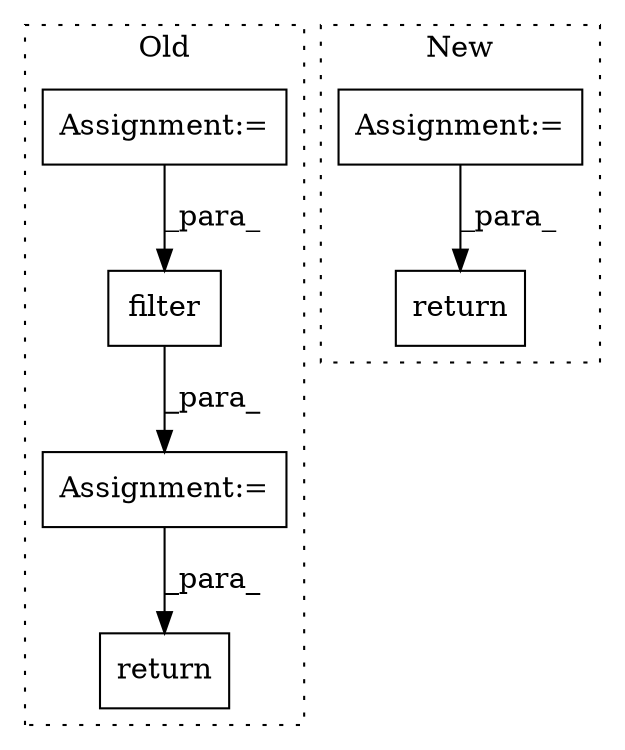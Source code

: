 digraph G {
subgraph cluster0 {
1 [label="filter" a="32" s="5780,5830" l="7,1" shape="box"];
3 [label="return" a="41" s="5977" l="12" shape="box"];
5 [label="Assignment:=" a="7" s="5761" l="1" shape="box"];
6 [label="Assignment:=" a="7" s="5689" l="51" shape="box"];
label = "Old";
style="dotted";
}
subgraph cluster1 {
2 [label="return" a="41" s="6232" l="12" shape="box"];
4 [label="Assignment:=" a="7" s="5956" l="10" shape="box"];
label = "New";
style="dotted";
}
1 -> 5 [label="_para_"];
4 -> 2 [label="_para_"];
5 -> 3 [label="_para_"];
6 -> 1 [label="_para_"];
}